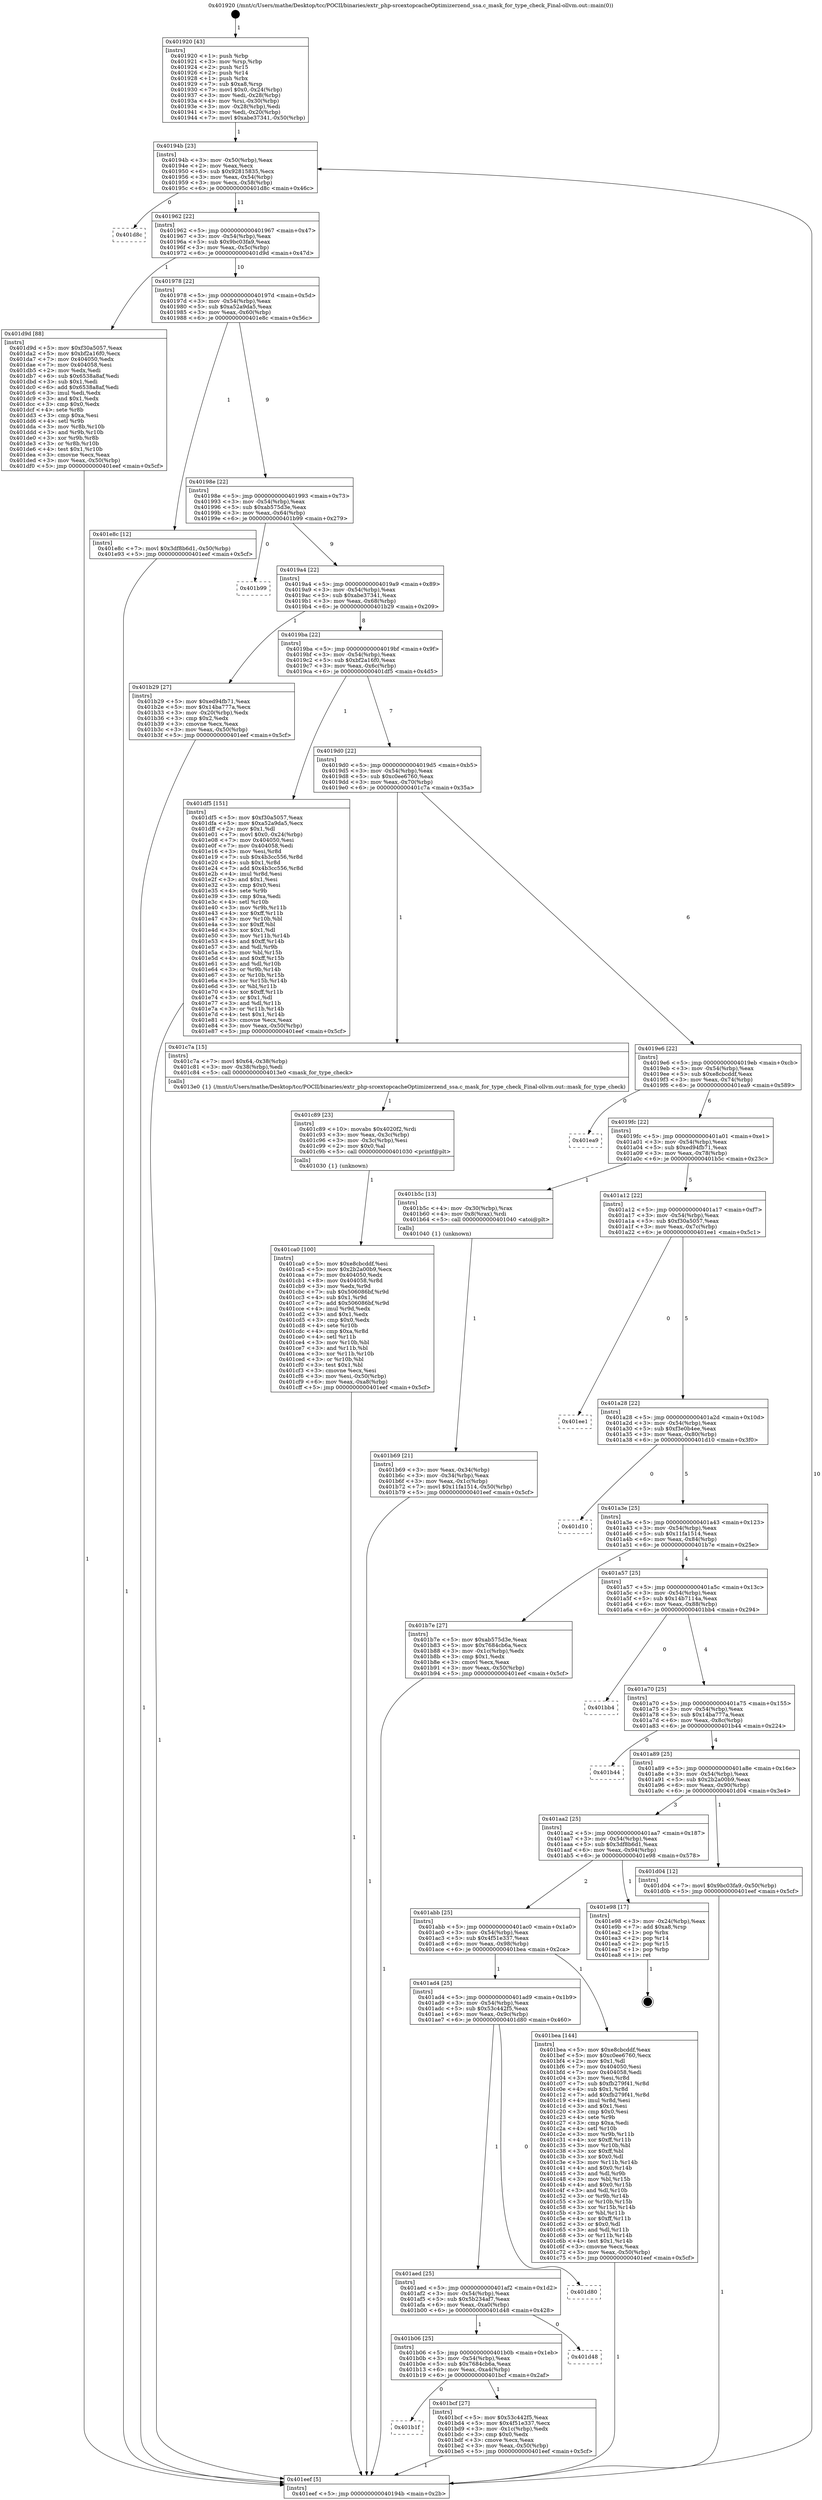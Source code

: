 digraph "0x401920" {
  label = "0x401920 (/mnt/c/Users/mathe/Desktop/tcc/POCII/binaries/extr_php-srcextopcacheOptimizerzend_ssa.c_mask_for_type_check_Final-ollvm.out::main(0))"
  labelloc = "t"
  node[shape=record]

  Entry [label="",width=0.3,height=0.3,shape=circle,fillcolor=black,style=filled]
  "0x40194b" [label="{
     0x40194b [23]\l
     | [instrs]\l
     &nbsp;&nbsp;0x40194b \<+3\>: mov -0x50(%rbp),%eax\l
     &nbsp;&nbsp;0x40194e \<+2\>: mov %eax,%ecx\l
     &nbsp;&nbsp;0x401950 \<+6\>: sub $0x92815835,%ecx\l
     &nbsp;&nbsp;0x401956 \<+3\>: mov %eax,-0x54(%rbp)\l
     &nbsp;&nbsp;0x401959 \<+3\>: mov %ecx,-0x58(%rbp)\l
     &nbsp;&nbsp;0x40195c \<+6\>: je 0000000000401d8c \<main+0x46c\>\l
  }"]
  "0x401d8c" [label="{
     0x401d8c\l
  }", style=dashed]
  "0x401962" [label="{
     0x401962 [22]\l
     | [instrs]\l
     &nbsp;&nbsp;0x401962 \<+5\>: jmp 0000000000401967 \<main+0x47\>\l
     &nbsp;&nbsp;0x401967 \<+3\>: mov -0x54(%rbp),%eax\l
     &nbsp;&nbsp;0x40196a \<+5\>: sub $0x9bc03fa9,%eax\l
     &nbsp;&nbsp;0x40196f \<+3\>: mov %eax,-0x5c(%rbp)\l
     &nbsp;&nbsp;0x401972 \<+6\>: je 0000000000401d9d \<main+0x47d\>\l
  }"]
  Exit [label="",width=0.3,height=0.3,shape=circle,fillcolor=black,style=filled,peripheries=2]
  "0x401d9d" [label="{
     0x401d9d [88]\l
     | [instrs]\l
     &nbsp;&nbsp;0x401d9d \<+5\>: mov $0xf30a5057,%eax\l
     &nbsp;&nbsp;0x401da2 \<+5\>: mov $0xbf2a16f0,%ecx\l
     &nbsp;&nbsp;0x401da7 \<+7\>: mov 0x404050,%edx\l
     &nbsp;&nbsp;0x401dae \<+7\>: mov 0x404058,%esi\l
     &nbsp;&nbsp;0x401db5 \<+2\>: mov %edx,%edi\l
     &nbsp;&nbsp;0x401db7 \<+6\>: sub $0x6538a8af,%edi\l
     &nbsp;&nbsp;0x401dbd \<+3\>: sub $0x1,%edi\l
     &nbsp;&nbsp;0x401dc0 \<+6\>: add $0x6538a8af,%edi\l
     &nbsp;&nbsp;0x401dc6 \<+3\>: imul %edi,%edx\l
     &nbsp;&nbsp;0x401dc9 \<+3\>: and $0x1,%edx\l
     &nbsp;&nbsp;0x401dcc \<+3\>: cmp $0x0,%edx\l
     &nbsp;&nbsp;0x401dcf \<+4\>: sete %r8b\l
     &nbsp;&nbsp;0x401dd3 \<+3\>: cmp $0xa,%esi\l
     &nbsp;&nbsp;0x401dd6 \<+4\>: setl %r9b\l
     &nbsp;&nbsp;0x401dda \<+3\>: mov %r8b,%r10b\l
     &nbsp;&nbsp;0x401ddd \<+3\>: and %r9b,%r10b\l
     &nbsp;&nbsp;0x401de0 \<+3\>: xor %r9b,%r8b\l
     &nbsp;&nbsp;0x401de3 \<+3\>: or %r8b,%r10b\l
     &nbsp;&nbsp;0x401de6 \<+4\>: test $0x1,%r10b\l
     &nbsp;&nbsp;0x401dea \<+3\>: cmovne %ecx,%eax\l
     &nbsp;&nbsp;0x401ded \<+3\>: mov %eax,-0x50(%rbp)\l
     &nbsp;&nbsp;0x401df0 \<+5\>: jmp 0000000000401eef \<main+0x5cf\>\l
  }"]
  "0x401978" [label="{
     0x401978 [22]\l
     | [instrs]\l
     &nbsp;&nbsp;0x401978 \<+5\>: jmp 000000000040197d \<main+0x5d\>\l
     &nbsp;&nbsp;0x40197d \<+3\>: mov -0x54(%rbp),%eax\l
     &nbsp;&nbsp;0x401980 \<+5\>: sub $0xa52a9da5,%eax\l
     &nbsp;&nbsp;0x401985 \<+3\>: mov %eax,-0x60(%rbp)\l
     &nbsp;&nbsp;0x401988 \<+6\>: je 0000000000401e8c \<main+0x56c\>\l
  }"]
  "0x401ca0" [label="{
     0x401ca0 [100]\l
     | [instrs]\l
     &nbsp;&nbsp;0x401ca0 \<+5\>: mov $0xe8cbcddf,%esi\l
     &nbsp;&nbsp;0x401ca5 \<+5\>: mov $0x2b2a00b9,%ecx\l
     &nbsp;&nbsp;0x401caa \<+7\>: mov 0x404050,%edx\l
     &nbsp;&nbsp;0x401cb1 \<+8\>: mov 0x404058,%r8d\l
     &nbsp;&nbsp;0x401cb9 \<+3\>: mov %edx,%r9d\l
     &nbsp;&nbsp;0x401cbc \<+7\>: sub $0x506086bf,%r9d\l
     &nbsp;&nbsp;0x401cc3 \<+4\>: sub $0x1,%r9d\l
     &nbsp;&nbsp;0x401cc7 \<+7\>: add $0x506086bf,%r9d\l
     &nbsp;&nbsp;0x401cce \<+4\>: imul %r9d,%edx\l
     &nbsp;&nbsp;0x401cd2 \<+3\>: and $0x1,%edx\l
     &nbsp;&nbsp;0x401cd5 \<+3\>: cmp $0x0,%edx\l
     &nbsp;&nbsp;0x401cd8 \<+4\>: sete %r10b\l
     &nbsp;&nbsp;0x401cdc \<+4\>: cmp $0xa,%r8d\l
     &nbsp;&nbsp;0x401ce0 \<+4\>: setl %r11b\l
     &nbsp;&nbsp;0x401ce4 \<+3\>: mov %r10b,%bl\l
     &nbsp;&nbsp;0x401ce7 \<+3\>: and %r11b,%bl\l
     &nbsp;&nbsp;0x401cea \<+3\>: xor %r11b,%r10b\l
     &nbsp;&nbsp;0x401ced \<+3\>: or %r10b,%bl\l
     &nbsp;&nbsp;0x401cf0 \<+3\>: test $0x1,%bl\l
     &nbsp;&nbsp;0x401cf3 \<+3\>: cmovne %ecx,%esi\l
     &nbsp;&nbsp;0x401cf6 \<+3\>: mov %esi,-0x50(%rbp)\l
     &nbsp;&nbsp;0x401cf9 \<+6\>: mov %eax,-0xa8(%rbp)\l
     &nbsp;&nbsp;0x401cff \<+5\>: jmp 0000000000401eef \<main+0x5cf\>\l
  }"]
  "0x401e8c" [label="{
     0x401e8c [12]\l
     | [instrs]\l
     &nbsp;&nbsp;0x401e8c \<+7\>: movl $0x3df8b6d1,-0x50(%rbp)\l
     &nbsp;&nbsp;0x401e93 \<+5\>: jmp 0000000000401eef \<main+0x5cf\>\l
  }"]
  "0x40198e" [label="{
     0x40198e [22]\l
     | [instrs]\l
     &nbsp;&nbsp;0x40198e \<+5\>: jmp 0000000000401993 \<main+0x73\>\l
     &nbsp;&nbsp;0x401993 \<+3\>: mov -0x54(%rbp),%eax\l
     &nbsp;&nbsp;0x401996 \<+5\>: sub $0xab575d3e,%eax\l
     &nbsp;&nbsp;0x40199b \<+3\>: mov %eax,-0x64(%rbp)\l
     &nbsp;&nbsp;0x40199e \<+6\>: je 0000000000401b99 \<main+0x279\>\l
  }"]
  "0x401c89" [label="{
     0x401c89 [23]\l
     | [instrs]\l
     &nbsp;&nbsp;0x401c89 \<+10\>: movabs $0x4020f2,%rdi\l
     &nbsp;&nbsp;0x401c93 \<+3\>: mov %eax,-0x3c(%rbp)\l
     &nbsp;&nbsp;0x401c96 \<+3\>: mov -0x3c(%rbp),%esi\l
     &nbsp;&nbsp;0x401c99 \<+2\>: mov $0x0,%al\l
     &nbsp;&nbsp;0x401c9b \<+5\>: call 0000000000401030 \<printf@plt\>\l
     | [calls]\l
     &nbsp;&nbsp;0x401030 \{1\} (unknown)\l
  }"]
  "0x401b99" [label="{
     0x401b99\l
  }", style=dashed]
  "0x4019a4" [label="{
     0x4019a4 [22]\l
     | [instrs]\l
     &nbsp;&nbsp;0x4019a4 \<+5\>: jmp 00000000004019a9 \<main+0x89\>\l
     &nbsp;&nbsp;0x4019a9 \<+3\>: mov -0x54(%rbp),%eax\l
     &nbsp;&nbsp;0x4019ac \<+5\>: sub $0xabe37341,%eax\l
     &nbsp;&nbsp;0x4019b1 \<+3\>: mov %eax,-0x68(%rbp)\l
     &nbsp;&nbsp;0x4019b4 \<+6\>: je 0000000000401b29 \<main+0x209\>\l
  }"]
  "0x401b1f" [label="{
     0x401b1f\l
  }", style=dashed]
  "0x401b29" [label="{
     0x401b29 [27]\l
     | [instrs]\l
     &nbsp;&nbsp;0x401b29 \<+5\>: mov $0xed94fb71,%eax\l
     &nbsp;&nbsp;0x401b2e \<+5\>: mov $0x14ba777a,%ecx\l
     &nbsp;&nbsp;0x401b33 \<+3\>: mov -0x20(%rbp),%edx\l
     &nbsp;&nbsp;0x401b36 \<+3\>: cmp $0x2,%edx\l
     &nbsp;&nbsp;0x401b39 \<+3\>: cmovne %ecx,%eax\l
     &nbsp;&nbsp;0x401b3c \<+3\>: mov %eax,-0x50(%rbp)\l
     &nbsp;&nbsp;0x401b3f \<+5\>: jmp 0000000000401eef \<main+0x5cf\>\l
  }"]
  "0x4019ba" [label="{
     0x4019ba [22]\l
     | [instrs]\l
     &nbsp;&nbsp;0x4019ba \<+5\>: jmp 00000000004019bf \<main+0x9f\>\l
     &nbsp;&nbsp;0x4019bf \<+3\>: mov -0x54(%rbp),%eax\l
     &nbsp;&nbsp;0x4019c2 \<+5\>: sub $0xbf2a16f0,%eax\l
     &nbsp;&nbsp;0x4019c7 \<+3\>: mov %eax,-0x6c(%rbp)\l
     &nbsp;&nbsp;0x4019ca \<+6\>: je 0000000000401df5 \<main+0x4d5\>\l
  }"]
  "0x401eef" [label="{
     0x401eef [5]\l
     | [instrs]\l
     &nbsp;&nbsp;0x401eef \<+5\>: jmp 000000000040194b \<main+0x2b\>\l
  }"]
  "0x401920" [label="{
     0x401920 [43]\l
     | [instrs]\l
     &nbsp;&nbsp;0x401920 \<+1\>: push %rbp\l
     &nbsp;&nbsp;0x401921 \<+3\>: mov %rsp,%rbp\l
     &nbsp;&nbsp;0x401924 \<+2\>: push %r15\l
     &nbsp;&nbsp;0x401926 \<+2\>: push %r14\l
     &nbsp;&nbsp;0x401928 \<+1\>: push %rbx\l
     &nbsp;&nbsp;0x401929 \<+7\>: sub $0xa8,%rsp\l
     &nbsp;&nbsp;0x401930 \<+7\>: movl $0x0,-0x24(%rbp)\l
     &nbsp;&nbsp;0x401937 \<+3\>: mov %edi,-0x28(%rbp)\l
     &nbsp;&nbsp;0x40193a \<+4\>: mov %rsi,-0x30(%rbp)\l
     &nbsp;&nbsp;0x40193e \<+3\>: mov -0x28(%rbp),%edi\l
     &nbsp;&nbsp;0x401941 \<+3\>: mov %edi,-0x20(%rbp)\l
     &nbsp;&nbsp;0x401944 \<+7\>: movl $0xabe37341,-0x50(%rbp)\l
  }"]
  "0x401bcf" [label="{
     0x401bcf [27]\l
     | [instrs]\l
     &nbsp;&nbsp;0x401bcf \<+5\>: mov $0x53c442f5,%eax\l
     &nbsp;&nbsp;0x401bd4 \<+5\>: mov $0x4f51e337,%ecx\l
     &nbsp;&nbsp;0x401bd9 \<+3\>: mov -0x1c(%rbp),%edx\l
     &nbsp;&nbsp;0x401bdc \<+3\>: cmp $0x0,%edx\l
     &nbsp;&nbsp;0x401bdf \<+3\>: cmove %ecx,%eax\l
     &nbsp;&nbsp;0x401be2 \<+3\>: mov %eax,-0x50(%rbp)\l
     &nbsp;&nbsp;0x401be5 \<+5\>: jmp 0000000000401eef \<main+0x5cf\>\l
  }"]
  "0x401df5" [label="{
     0x401df5 [151]\l
     | [instrs]\l
     &nbsp;&nbsp;0x401df5 \<+5\>: mov $0xf30a5057,%eax\l
     &nbsp;&nbsp;0x401dfa \<+5\>: mov $0xa52a9da5,%ecx\l
     &nbsp;&nbsp;0x401dff \<+2\>: mov $0x1,%dl\l
     &nbsp;&nbsp;0x401e01 \<+7\>: movl $0x0,-0x24(%rbp)\l
     &nbsp;&nbsp;0x401e08 \<+7\>: mov 0x404050,%esi\l
     &nbsp;&nbsp;0x401e0f \<+7\>: mov 0x404058,%edi\l
     &nbsp;&nbsp;0x401e16 \<+3\>: mov %esi,%r8d\l
     &nbsp;&nbsp;0x401e19 \<+7\>: sub $0x4b3cc556,%r8d\l
     &nbsp;&nbsp;0x401e20 \<+4\>: sub $0x1,%r8d\l
     &nbsp;&nbsp;0x401e24 \<+7\>: add $0x4b3cc556,%r8d\l
     &nbsp;&nbsp;0x401e2b \<+4\>: imul %r8d,%esi\l
     &nbsp;&nbsp;0x401e2f \<+3\>: and $0x1,%esi\l
     &nbsp;&nbsp;0x401e32 \<+3\>: cmp $0x0,%esi\l
     &nbsp;&nbsp;0x401e35 \<+4\>: sete %r9b\l
     &nbsp;&nbsp;0x401e39 \<+3\>: cmp $0xa,%edi\l
     &nbsp;&nbsp;0x401e3c \<+4\>: setl %r10b\l
     &nbsp;&nbsp;0x401e40 \<+3\>: mov %r9b,%r11b\l
     &nbsp;&nbsp;0x401e43 \<+4\>: xor $0xff,%r11b\l
     &nbsp;&nbsp;0x401e47 \<+3\>: mov %r10b,%bl\l
     &nbsp;&nbsp;0x401e4a \<+3\>: xor $0xff,%bl\l
     &nbsp;&nbsp;0x401e4d \<+3\>: xor $0x1,%dl\l
     &nbsp;&nbsp;0x401e50 \<+3\>: mov %r11b,%r14b\l
     &nbsp;&nbsp;0x401e53 \<+4\>: and $0xff,%r14b\l
     &nbsp;&nbsp;0x401e57 \<+3\>: and %dl,%r9b\l
     &nbsp;&nbsp;0x401e5a \<+3\>: mov %bl,%r15b\l
     &nbsp;&nbsp;0x401e5d \<+4\>: and $0xff,%r15b\l
     &nbsp;&nbsp;0x401e61 \<+3\>: and %dl,%r10b\l
     &nbsp;&nbsp;0x401e64 \<+3\>: or %r9b,%r14b\l
     &nbsp;&nbsp;0x401e67 \<+3\>: or %r10b,%r15b\l
     &nbsp;&nbsp;0x401e6a \<+3\>: xor %r15b,%r14b\l
     &nbsp;&nbsp;0x401e6d \<+3\>: or %bl,%r11b\l
     &nbsp;&nbsp;0x401e70 \<+4\>: xor $0xff,%r11b\l
     &nbsp;&nbsp;0x401e74 \<+3\>: or $0x1,%dl\l
     &nbsp;&nbsp;0x401e77 \<+3\>: and %dl,%r11b\l
     &nbsp;&nbsp;0x401e7a \<+3\>: or %r11b,%r14b\l
     &nbsp;&nbsp;0x401e7d \<+4\>: test $0x1,%r14b\l
     &nbsp;&nbsp;0x401e81 \<+3\>: cmovne %ecx,%eax\l
     &nbsp;&nbsp;0x401e84 \<+3\>: mov %eax,-0x50(%rbp)\l
     &nbsp;&nbsp;0x401e87 \<+5\>: jmp 0000000000401eef \<main+0x5cf\>\l
  }"]
  "0x4019d0" [label="{
     0x4019d0 [22]\l
     | [instrs]\l
     &nbsp;&nbsp;0x4019d0 \<+5\>: jmp 00000000004019d5 \<main+0xb5\>\l
     &nbsp;&nbsp;0x4019d5 \<+3\>: mov -0x54(%rbp),%eax\l
     &nbsp;&nbsp;0x4019d8 \<+5\>: sub $0xc0ee6760,%eax\l
     &nbsp;&nbsp;0x4019dd \<+3\>: mov %eax,-0x70(%rbp)\l
     &nbsp;&nbsp;0x4019e0 \<+6\>: je 0000000000401c7a \<main+0x35a\>\l
  }"]
  "0x401b06" [label="{
     0x401b06 [25]\l
     | [instrs]\l
     &nbsp;&nbsp;0x401b06 \<+5\>: jmp 0000000000401b0b \<main+0x1eb\>\l
     &nbsp;&nbsp;0x401b0b \<+3\>: mov -0x54(%rbp),%eax\l
     &nbsp;&nbsp;0x401b0e \<+5\>: sub $0x7684cb6a,%eax\l
     &nbsp;&nbsp;0x401b13 \<+6\>: mov %eax,-0xa4(%rbp)\l
     &nbsp;&nbsp;0x401b19 \<+6\>: je 0000000000401bcf \<main+0x2af\>\l
  }"]
  "0x401c7a" [label="{
     0x401c7a [15]\l
     | [instrs]\l
     &nbsp;&nbsp;0x401c7a \<+7\>: movl $0x64,-0x38(%rbp)\l
     &nbsp;&nbsp;0x401c81 \<+3\>: mov -0x38(%rbp),%edi\l
     &nbsp;&nbsp;0x401c84 \<+5\>: call 00000000004013e0 \<mask_for_type_check\>\l
     | [calls]\l
     &nbsp;&nbsp;0x4013e0 \{1\} (/mnt/c/Users/mathe/Desktop/tcc/POCII/binaries/extr_php-srcextopcacheOptimizerzend_ssa.c_mask_for_type_check_Final-ollvm.out::mask_for_type_check)\l
  }"]
  "0x4019e6" [label="{
     0x4019e6 [22]\l
     | [instrs]\l
     &nbsp;&nbsp;0x4019e6 \<+5\>: jmp 00000000004019eb \<main+0xcb\>\l
     &nbsp;&nbsp;0x4019eb \<+3\>: mov -0x54(%rbp),%eax\l
     &nbsp;&nbsp;0x4019ee \<+5\>: sub $0xe8cbcddf,%eax\l
     &nbsp;&nbsp;0x4019f3 \<+3\>: mov %eax,-0x74(%rbp)\l
     &nbsp;&nbsp;0x4019f6 \<+6\>: je 0000000000401ea9 \<main+0x589\>\l
  }"]
  "0x401d48" [label="{
     0x401d48\l
  }", style=dashed]
  "0x401ea9" [label="{
     0x401ea9\l
  }", style=dashed]
  "0x4019fc" [label="{
     0x4019fc [22]\l
     | [instrs]\l
     &nbsp;&nbsp;0x4019fc \<+5\>: jmp 0000000000401a01 \<main+0xe1\>\l
     &nbsp;&nbsp;0x401a01 \<+3\>: mov -0x54(%rbp),%eax\l
     &nbsp;&nbsp;0x401a04 \<+5\>: sub $0xed94fb71,%eax\l
     &nbsp;&nbsp;0x401a09 \<+3\>: mov %eax,-0x78(%rbp)\l
     &nbsp;&nbsp;0x401a0c \<+6\>: je 0000000000401b5c \<main+0x23c\>\l
  }"]
  "0x401aed" [label="{
     0x401aed [25]\l
     | [instrs]\l
     &nbsp;&nbsp;0x401aed \<+5\>: jmp 0000000000401af2 \<main+0x1d2\>\l
     &nbsp;&nbsp;0x401af2 \<+3\>: mov -0x54(%rbp),%eax\l
     &nbsp;&nbsp;0x401af5 \<+5\>: sub $0x5b234af7,%eax\l
     &nbsp;&nbsp;0x401afa \<+6\>: mov %eax,-0xa0(%rbp)\l
     &nbsp;&nbsp;0x401b00 \<+6\>: je 0000000000401d48 \<main+0x428\>\l
  }"]
  "0x401b5c" [label="{
     0x401b5c [13]\l
     | [instrs]\l
     &nbsp;&nbsp;0x401b5c \<+4\>: mov -0x30(%rbp),%rax\l
     &nbsp;&nbsp;0x401b60 \<+4\>: mov 0x8(%rax),%rdi\l
     &nbsp;&nbsp;0x401b64 \<+5\>: call 0000000000401040 \<atoi@plt\>\l
     | [calls]\l
     &nbsp;&nbsp;0x401040 \{1\} (unknown)\l
  }"]
  "0x401a12" [label="{
     0x401a12 [22]\l
     | [instrs]\l
     &nbsp;&nbsp;0x401a12 \<+5\>: jmp 0000000000401a17 \<main+0xf7\>\l
     &nbsp;&nbsp;0x401a17 \<+3\>: mov -0x54(%rbp),%eax\l
     &nbsp;&nbsp;0x401a1a \<+5\>: sub $0xf30a5057,%eax\l
     &nbsp;&nbsp;0x401a1f \<+3\>: mov %eax,-0x7c(%rbp)\l
     &nbsp;&nbsp;0x401a22 \<+6\>: je 0000000000401ee1 \<main+0x5c1\>\l
  }"]
  "0x401b69" [label="{
     0x401b69 [21]\l
     | [instrs]\l
     &nbsp;&nbsp;0x401b69 \<+3\>: mov %eax,-0x34(%rbp)\l
     &nbsp;&nbsp;0x401b6c \<+3\>: mov -0x34(%rbp),%eax\l
     &nbsp;&nbsp;0x401b6f \<+3\>: mov %eax,-0x1c(%rbp)\l
     &nbsp;&nbsp;0x401b72 \<+7\>: movl $0x11fa1514,-0x50(%rbp)\l
     &nbsp;&nbsp;0x401b79 \<+5\>: jmp 0000000000401eef \<main+0x5cf\>\l
  }"]
  "0x401d80" [label="{
     0x401d80\l
  }", style=dashed]
  "0x401ee1" [label="{
     0x401ee1\l
  }", style=dashed]
  "0x401a28" [label="{
     0x401a28 [22]\l
     | [instrs]\l
     &nbsp;&nbsp;0x401a28 \<+5\>: jmp 0000000000401a2d \<main+0x10d\>\l
     &nbsp;&nbsp;0x401a2d \<+3\>: mov -0x54(%rbp),%eax\l
     &nbsp;&nbsp;0x401a30 \<+5\>: sub $0xf3e0b4ee,%eax\l
     &nbsp;&nbsp;0x401a35 \<+3\>: mov %eax,-0x80(%rbp)\l
     &nbsp;&nbsp;0x401a38 \<+6\>: je 0000000000401d10 \<main+0x3f0\>\l
  }"]
  "0x401ad4" [label="{
     0x401ad4 [25]\l
     | [instrs]\l
     &nbsp;&nbsp;0x401ad4 \<+5\>: jmp 0000000000401ad9 \<main+0x1b9\>\l
     &nbsp;&nbsp;0x401ad9 \<+3\>: mov -0x54(%rbp),%eax\l
     &nbsp;&nbsp;0x401adc \<+5\>: sub $0x53c442f5,%eax\l
     &nbsp;&nbsp;0x401ae1 \<+6\>: mov %eax,-0x9c(%rbp)\l
     &nbsp;&nbsp;0x401ae7 \<+6\>: je 0000000000401d80 \<main+0x460\>\l
  }"]
  "0x401d10" [label="{
     0x401d10\l
  }", style=dashed]
  "0x401a3e" [label="{
     0x401a3e [25]\l
     | [instrs]\l
     &nbsp;&nbsp;0x401a3e \<+5\>: jmp 0000000000401a43 \<main+0x123\>\l
     &nbsp;&nbsp;0x401a43 \<+3\>: mov -0x54(%rbp),%eax\l
     &nbsp;&nbsp;0x401a46 \<+5\>: sub $0x11fa1514,%eax\l
     &nbsp;&nbsp;0x401a4b \<+6\>: mov %eax,-0x84(%rbp)\l
     &nbsp;&nbsp;0x401a51 \<+6\>: je 0000000000401b7e \<main+0x25e\>\l
  }"]
  "0x401bea" [label="{
     0x401bea [144]\l
     | [instrs]\l
     &nbsp;&nbsp;0x401bea \<+5\>: mov $0xe8cbcddf,%eax\l
     &nbsp;&nbsp;0x401bef \<+5\>: mov $0xc0ee6760,%ecx\l
     &nbsp;&nbsp;0x401bf4 \<+2\>: mov $0x1,%dl\l
     &nbsp;&nbsp;0x401bf6 \<+7\>: mov 0x404050,%esi\l
     &nbsp;&nbsp;0x401bfd \<+7\>: mov 0x404058,%edi\l
     &nbsp;&nbsp;0x401c04 \<+3\>: mov %esi,%r8d\l
     &nbsp;&nbsp;0x401c07 \<+7\>: sub $0xfb279f41,%r8d\l
     &nbsp;&nbsp;0x401c0e \<+4\>: sub $0x1,%r8d\l
     &nbsp;&nbsp;0x401c12 \<+7\>: add $0xfb279f41,%r8d\l
     &nbsp;&nbsp;0x401c19 \<+4\>: imul %r8d,%esi\l
     &nbsp;&nbsp;0x401c1d \<+3\>: and $0x1,%esi\l
     &nbsp;&nbsp;0x401c20 \<+3\>: cmp $0x0,%esi\l
     &nbsp;&nbsp;0x401c23 \<+4\>: sete %r9b\l
     &nbsp;&nbsp;0x401c27 \<+3\>: cmp $0xa,%edi\l
     &nbsp;&nbsp;0x401c2a \<+4\>: setl %r10b\l
     &nbsp;&nbsp;0x401c2e \<+3\>: mov %r9b,%r11b\l
     &nbsp;&nbsp;0x401c31 \<+4\>: xor $0xff,%r11b\l
     &nbsp;&nbsp;0x401c35 \<+3\>: mov %r10b,%bl\l
     &nbsp;&nbsp;0x401c38 \<+3\>: xor $0xff,%bl\l
     &nbsp;&nbsp;0x401c3b \<+3\>: xor $0x0,%dl\l
     &nbsp;&nbsp;0x401c3e \<+3\>: mov %r11b,%r14b\l
     &nbsp;&nbsp;0x401c41 \<+4\>: and $0x0,%r14b\l
     &nbsp;&nbsp;0x401c45 \<+3\>: and %dl,%r9b\l
     &nbsp;&nbsp;0x401c48 \<+3\>: mov %bl,%r15b\l
     &nbsp;&nbsp;0x401c4b \<+4\>: and $0x0,%r15b\l
     &nbsp;&nbsp;0x401c4f \<+3\>: and %dl,%r10b\l
     &nbsp;&nbsp;0x401c52 \<+3\>: or %r9b,%r14b\l
     &nbsp;&nbsp;0x401c55 \<+3\>: or %r10b,%r15b\l
     &nbsp;&nbsp;0x401c58 \<+3\>: xor %r15b,%r14b\l
     &nbsp;&nbsp;0x401c5b \<+3\>: or %bl,%r11b\l
     &nbsp;&nbsp;0x401c5e \<+4\>: xor $0xff,%r11b\l
     &nbsp;&nbsp;0x401c62 \<+3\>: or $0x0,%dl\l
     &nbsp;&nbsp;0x401c65 \<+3\>: and %dl,%r11b\l
     &nbsp;&nbsp;0x401c68 \<+3\>: or %r11b,%r14b\l
     &nbsp;&nbsp;0x401c6b \<+4\>: test $0x1,%r14b\l
     &nbsp;&nbsp;0x401c6f \<+3\>: cmovne %ecx,%eax\l
     &nbsp;&nbsp;0x401c72 \<+3\>: mov %eax,-0x50(%rbp)\l
     &nbsp;&nbsp;0x401c75 \<+5\>: jmp 0000000000401eef \<main+0x5cf\>\l
  }"]
  "0x401b7e" [label="{
     0x401b7e [27]\l
     | [instrs]\l
     &nbsp;&nbsp;0x401b7e \<+5\>: mov $0xab575d3e,%eax\l
     &nbsp;&nbsp;0x401b83 \<+5\>: mov $0x7684cb6a,%ecx\l
     &nbsp;&nbsp;0x401b88 \<+3\>: mov -0x1c(%rbp),%edx\l
     &nbsp;&nbsp;0x401b8b \<+3\>: cmp $0x1,%edx\l
     &nbsp;&nbsp;0x401b8e \<+3\>: cmovl %ecx,%eax\l
     &nbsp;&nbsp;0x401b91 \<+3\>: mov %eax,-0x50(%rbp)\l
     &nbsp;&nbsp;0x401b94 \<+5\>: jmp 0000000000401eef \<main+0x5cf\>\l
  }"]
  "0x401a57" [label="{
     0x401a57 [25]\l
     | [instrs]\l
     &nbsp;&nbsp;0x401a57 \<+5\>: jmp 0000000000401a5c \<main+0x13c\>\l
     &nbsp;&nbsp;0x401a5c \<+3\>: mov -0x54(%rbp),%eax\l
     &nbsp;&nbsp;0x401a5f \<+5\>: sub $0x14b7114a,%eax\l
     &nbsp;&nbsp;0x401a64 \<+6\>: mov %eax,-0x88(%rbp)\l
     &nbsp;&nbsp;0x401a6a \<+6\>: je 0000000000401bb4 \<main+0x294\>\l
  }"]
  "0x401abb" [label="{
     0x401abb [25]\l
     | [instrs]\l
     &nbsp;&nbsp;0x401abb \<+5\>: jmp 0000000000401ac0 \<main+0x1a0\>\l
     &nbsp;&nbsp;0x401ac0 \<+3\>: mov -0x54(%rbp),%eax\l
     &nbsp;&nbsp;0x401ac3 \<+5\>: sub $0x4f51e337,%eax\l
     &nbsp;&nbsp;0x401ac8 \<+6\>: mov %eax,-0x98(%rbp)\l
     &nbsp;&nbsp;0x401ace \<+6\>: je 0000000000401bea \<main+0x2ca\>\l
  }"]
  "0x401bb4" [label="{
     0x401bb4\l
  }", style=dashed]
  "0x401a70" [label="{
     0x401a70 [25]\l
     | [instrs]\l
     &nbsp;&nbsp;0x401a70 \<+5\>: jmp 0000000000401a75 \<main+0x155\>\l
     &nbsp;&nbsp;0x401a75 \<+3\>: mov -0x54(%rbp),%eax\l
     &nbsp;&nbsp;0x401a78 \<+5\>: sub $0x14ba777a,%eax\l
     &nbsp;&nbsp;0x401a7d \<+6\>: mov %eax,-0x8c(%rbp)\l
     &nbsp;&nbsp;0x401a83 \<+6\>: je 0000000000401b44 \<main+0x224\>\l
  }"]
  "0x401e98" [label="{
     0x401e98 [17]\l
     | [instrs]\l
     &nbsp;&nbsp;0x401e98 \<+3\>: mov -0x24(%rbp),%eax\l
     &nbsp;&nbsp;0x401e9b \<+7\>: add $0xa8,%rsp\l
     &nbsp;&nbsp;0x401ea2 \<+1\>: pop %rbx\l
     &nbsp;&nbsp;0x401ea3 \<+2\>: pop %r14\l
     &nbsp;&nbsp;0x401ea5 \<+2\>: pop %r15\l
     &nbsp;&nbsp;0x401ea7 \<+1\>: pop %rbp\l
     &nbsp;&nbsp;0x401ea8 \<+1\>: ret\l
  }"]
  "0x401b44" [label="{
     0x401b44\l
  }", style=dashed]
  "0x401a89" [label="{
     0x401a89 [25]\l
     | [instrs]\l
     &nbsp;&nbsp;0x401a89 \<+5\>: jmp 0000000000401a8e \<main+0x16e\>\l
     &nbsp;&nbsp;0x401a8e \<+3\>: mov -0x54(%rbp),%eax\l
     &nbsp;&nbsp;0x401a91 \<+5\>: sub $0x2b2a00b9,%eax\l
     &nbsp;&nbsp;0x401a96 \<+6\>: mov %eax,-0x90(%rbp)\l
     &nbsp;&nbsp;0x401a9c \<+6\>: je 0000000000401d04 \<main+0x3e4\>\l
  }"]
  "0x401aa2" [label="{
     0x401aa2 [25]\l
     | [instrs]\l
     &nbsp;&nbsp;0x401aa2 \<+5\>: jmp 0000000000401aa7 \<main+0x187\>\l
     &nbsp;&nbsp;0x401aa7 \<+3\>: mov -0x54(%rbp),%eax\l
     &nbsp;&nbsp;0x401aaa \<+5\>: sub $0x3df8b6d1,%eax\l
     &nbsp;&nbsp;0x401aaf \<+6\>: mov %eax,-0x94(%rbp)\l
     &nbsp;&nbsp;0x401ab5 \<+6\>: je 0000000000401e98 \<main+0x578\>\l
  }"]
  "0x401d04" [label="{
     0x401d04 [12]\l
     | [instrs]\l
     &nbsp;&nbsp;0x401d04 \<+7\>: movl $0x9bc03fa9,-0x50(%rbp)\l
     &nbsp;&nbsp;0x401d0b \<+5\>: jmp 0000000000401eef \<main+0x5cf\>\l
  }"]
  Entry -> "0x401920" [label=" 1"]
  "0x40194b" -> "0x401d8c" [label=" 0"]
  "0x40194b" -> "0x401962" [label=" 11"]
  "0x401e98" -> Exit [label=" 1"]
  "0x401962" -> "0x401d9d" [label=" 1"]
  "0x401962" -> "0x401978" [label=" 10"]
  "0x401e8c" -> "0x401eef" [label=" 1"]
  "0x401978" -> "0x401e8c" [label=" 1"]
  "0x401978" -> "0x40198e" [label=" 9"]
  "0x401df5" -> "0x401eef" [label=" 1"]
  "0x40198e" -> "0x401b99" [label=" 0"]
  "0x40198e" -> "0x4019a4" [label=" 9"]
  "0x401d9d" -> "0x401eef" [label=" 1"]
  "0x4019a4" -> "0x401b29" [label=" 1"]
  "0x4019a4" -> "0x4019ba" [label=" 8"]
  "0x401b29" -> "0x401eef" [label=" 1"]
  "0x401920" -> "0x40194b" [label=" 1"]
  "0x401eef" -> "0x40194b" [label=" 10"]
  "0x401d04" -> "0x401eef" [label=" 1"]
  "0x4019ba" -> "0x401df5" [label=" 1"]
  "0x4019ba" -> "0x4019d0" [label=" 7"]
  "0x401ca0" -> "0x401eef" [label=" 1"]
  "0x4019d0" -> "0x401c7a" [label=" 1"]
  "0x4019d0" -> "0x4019e6" [label=" 6"]
  "0x401c7a" -> "0x401c89" [label=" 1"]
  "0x4019e6" -> "0x401ea9" [label=" 0"]
  "0x4019e6" -> "0x4019fc" [label=" 6"]
  "0x401bea" -> "0x401eef" [label=" 1"]
  "0x4019fc" -> "0x401b5c" [label=" 1"]
  "0x4019fc" -> "0x401a12" [label=" 5"]
  "0x401b5c" -> "0x401b69" [label=" 1"]
  "0x401b69" -> "0x401eef" [label=" 1"]
  "0x401b06" -> "0x401b1f" [label=" 0"]
  "0x401a12" -> "0x401ee1" [label=" 0"]
  "0x401a12" -> "0x401a28" [label=" 5"]
  "0x401b06" -> "0x401bcf" [label=" 1"]
  "0x401a28" -> "0x401d10" [label=" 0"]
  "0x401a28" -> "0x401a3e" [label=" 5"]
  "0x401aed" -> "0x401b06" [label=" 1"]
  "0x401a3e" -> "0x401b7e" [label=" 1"]
  "0x401a3e" -> "0x401a57" [label=" 4"]
  "0x401b7e" -> "0x401eef" [label=" 1"]
  "0x401aed" -> "0x401d48" [label=" 0"]
  "0x401a57" -> "0x401bb4" [label=" 0"]
  "0x401a57" -> "0x401a70" [label=" 4"]
  "0x401ad4" -> "0x401aed" [label=" 1"]
  "0x401a70" -> "0x401b44" [label=" 0"]
  "0x401a70" -> "0x401a89" [label=" 4"]
  "0x401ad4" -> "0x401d80" [label=" 0"]
  "0x401a89" -> "0x401d04" [label=" 1"]
  "0x401a89" -> "0x401aa2" [label=" 3"]
  "0x401c89" -> "0x401ca0" [label=" 1"]
  "0x401aa2" -> "0x401e98" [label=" 1"]
  "0x401aa2" -> "0x401abb" [label=" 2"]
  "0x401bcf" -> "0x401eef" [label=" 1"]
  "0x401abb" -> "0x401bea" [label=" 1"]
  "0x401abb" -> "0x401ad4" [label=" 1"]
}
